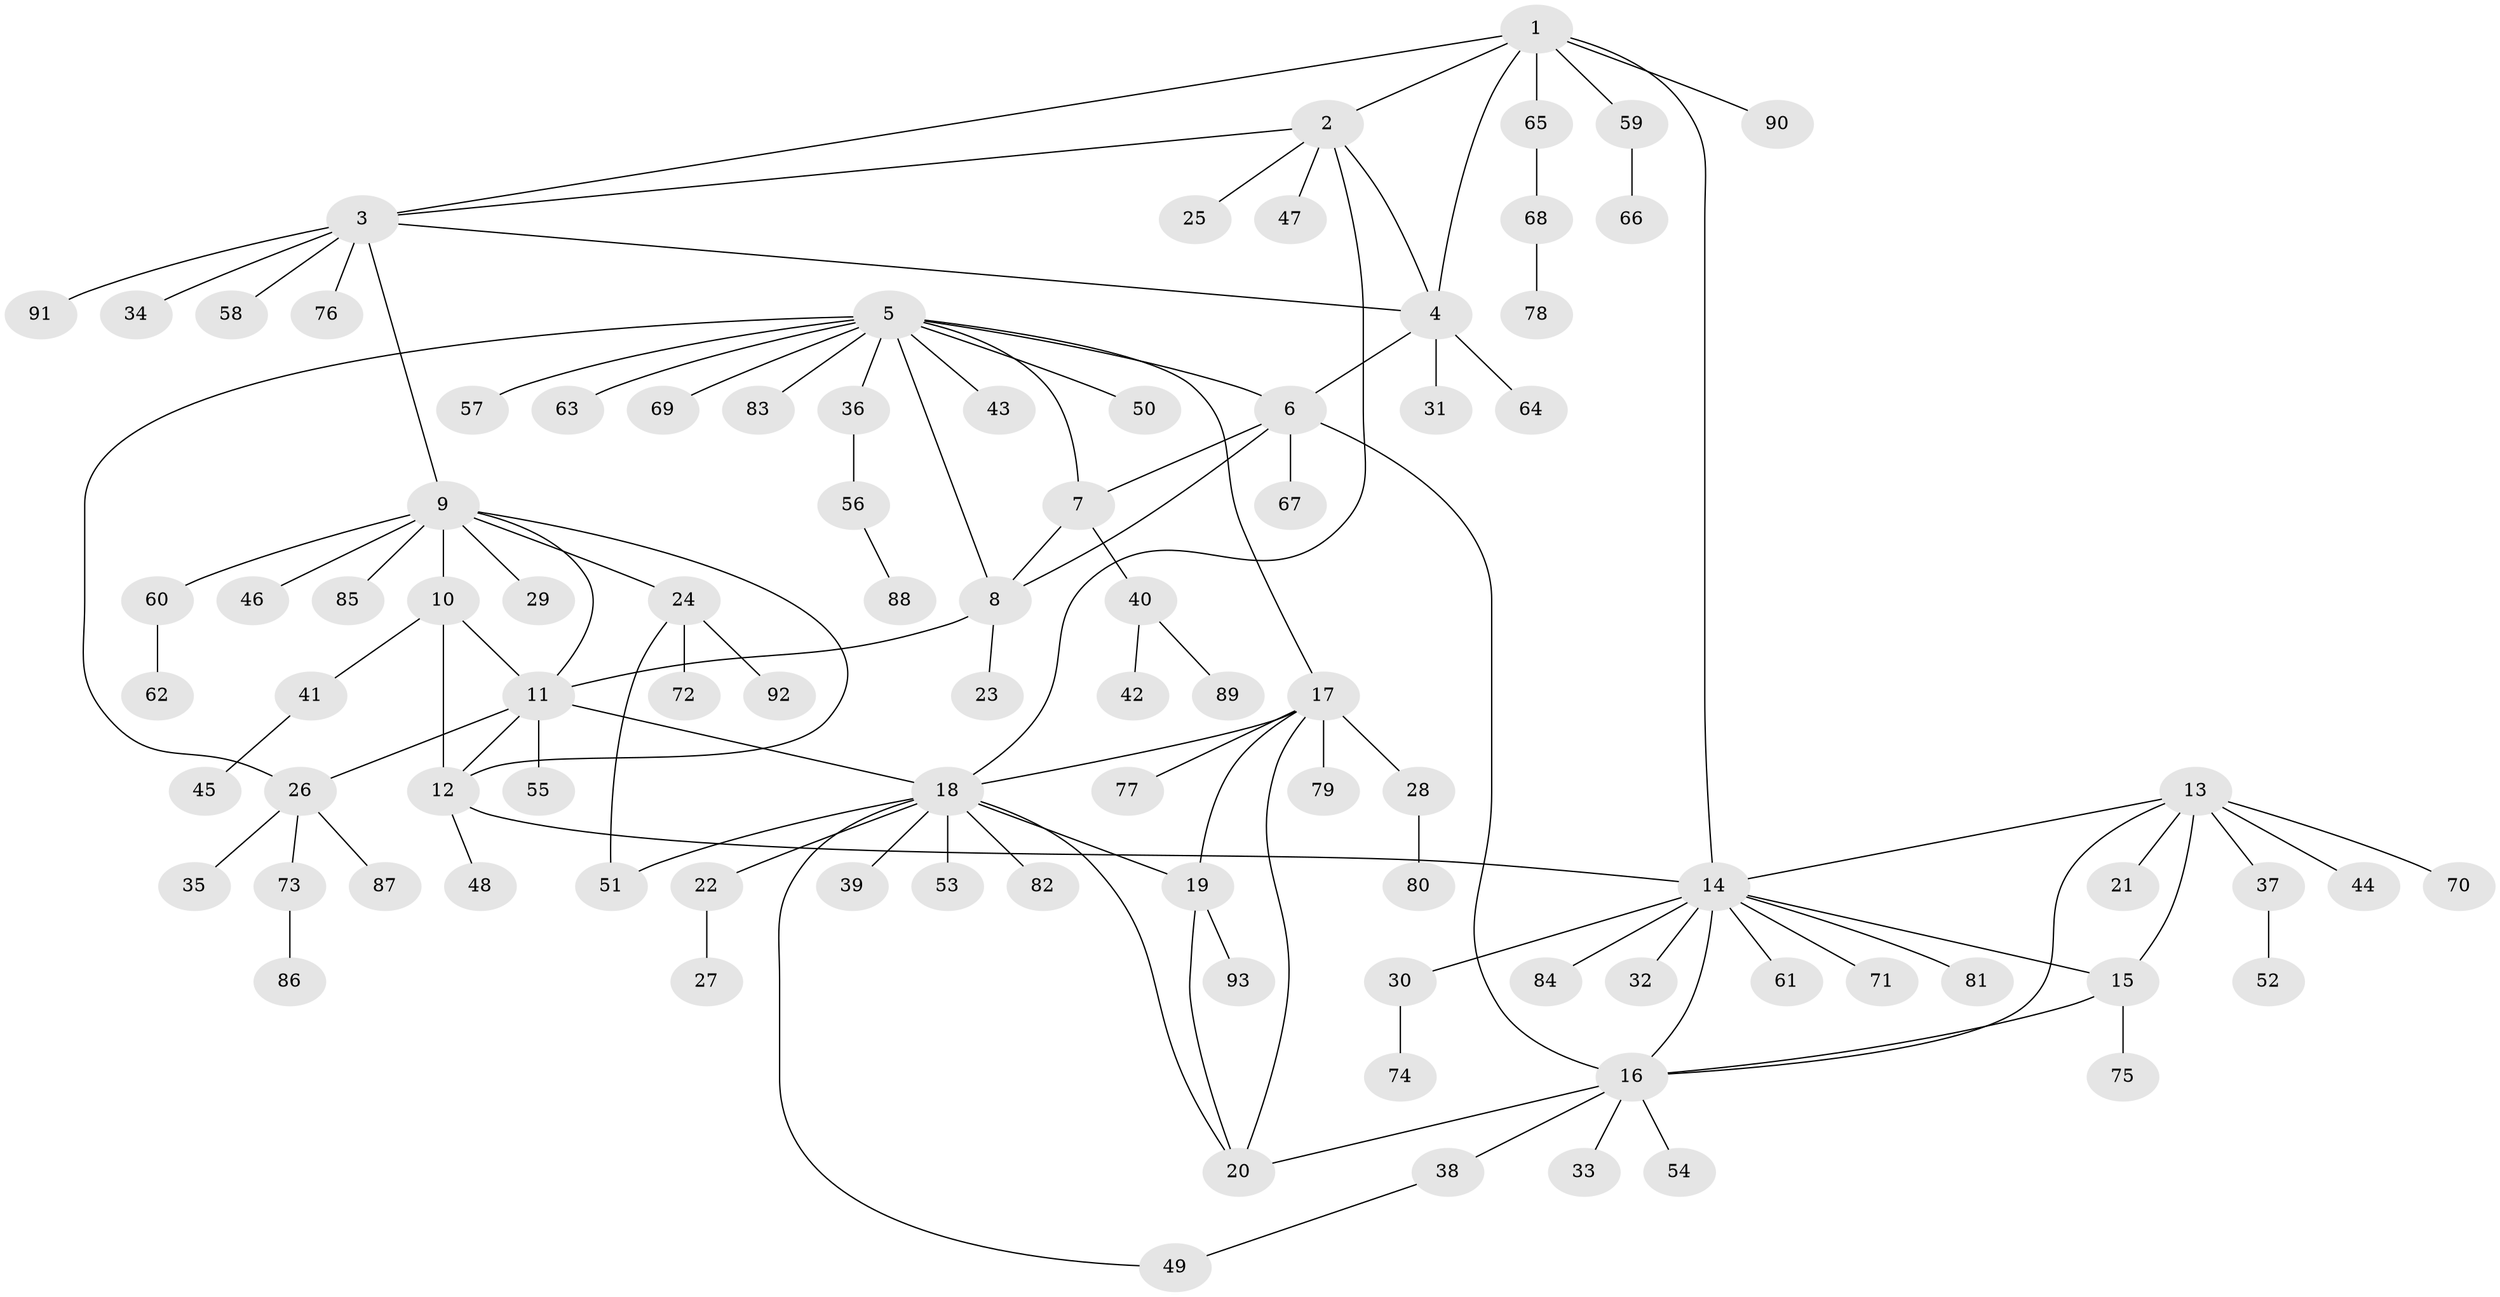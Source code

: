 // Generated by graph-tools (version 1.1) at 2025/26/03/09/25 03:26:39]
// undirected, 93 vertices, 116 edges
graph export_dot {
graph [start="1"]
  node [color=gray90,style=filled];
  1;
  2;
  3;
  4;
  5;
  6;
  7;
  8;
  9;
  10;
  11;
  12;
  13;
  14;
  15;
  16;
  17;
  18;
  19;
  20;
  21;
  22;
  23;
  24;
  25;
  26;
  27;
  28;
  29;
  30;
  31;
  32;
  33;
  34;
  35;
  36;
  37;
  38;
  39;
  40;
  41;
  42;
  43;
  44;
  45;
  46;
  47;
  48;
  49;
  50;
  51;
  52;
  53;
  54;
  55;
  56;
  57;
  58;
  59;
  60;
  61;
  62;
  63;
  64;
  65;
  66;
  67;
  68;
  69;
  70;
  71;
  72;
  73;
  74;
  75;
  76;
  77;
  78;
  79;
  80;
  81;
  82;
  83;
  84;
  85;
  86;
  87;
  88;
  89;
  90;
  91;
  92;
  93;
  1 -- 2;
  1 -- 3;
  1 -- 4;
  1 -- 14;
  1 -- 59;
  1 -- 65;
  1 -- 90;
  2 -- 3;
  2 -- 4;
  2 -- 18;
  2 -- 25;
  2 -- 47;
  3 -- 4;
  3 -- 9;
  3 -- 34;
  3 -- 58;
  3 -- 76;
  3 -- 91;
  4 -- 6;
  4 -- 31;
  4 -- 64;
  5 -- 6;
  5 -- 7;
  5 -- 8;
  5 -- 17;
  5 -- 26;
  5 -- 36;
  5 -- 43;
  5 -- 50;
  5 -- 57;
  5 -- 63;
  5 -- 69;
  5 -- 83;
  6 -- 7;
  6 -- 8;
  6 -- 16;
  6 -- 67;
  7 -- 8;
  7 -- 40;
  8 -- 11;
  8 -- 23;
  9 -- 10;
  9 -- 11;
  9 -- 12;
  9 -- 24;
  9 -- 29;
  9 -- 46;
  9 -- 60;
  9 -- 85;
  10 -- 11;
  10 -- 12;
  10 -- 41;
  11 -- 12;
  11 -- 18;
  11 -- 26;
  11 -- 55;
  12 -- 14;
  12 -- 48;
  13 -- 14;
  13 -- 15;
  13 -- 16;
  13 -- 21;
  13 -- 37;
  13 -- 44;
  13 -- 70;
  14 -- 15;
  14 -- 16;
  14 -- 30;
  14 -- 32;
  14 -- 61;
  14 -- 71;
  14 -- 81;
  14 -- 84;
  15 -- 16;
  15 -- 75;
  16 -- 20;
  16 -- 33;
  16 -- 38;
  16 -- 54;
  17 -- 18;
  17 -- 19;
  17 -- 20;
  17 -- 28;
  17 -- 77;
  17 -- 79;
  18 -- 19;
  18 -- 20;
  18 -- 22;
  18 -- 39;
  18 -- 49;
  18 -- 51;
  18 -- 53;
  18 -- 82;
  19 -- 20;
  19 -- 93;
  22 -- 27;
  24 -- 51;
  24 -- 72;
  24 -- 92;
  26 -- 35;
  26 -- 73;
  26 -- 87;
  28 -- 80;
  30 -- 74;
  36 -- 56;
  37 -- 52;
  38 -- 49;
  40 -- 42;
  40 -- 89;
  41 -- 45;
  56 -- 88;
  59 -- 66;
  60 -- 62;
  65 -- 68;
  68 -- 78;
  73 -- 86;
}
